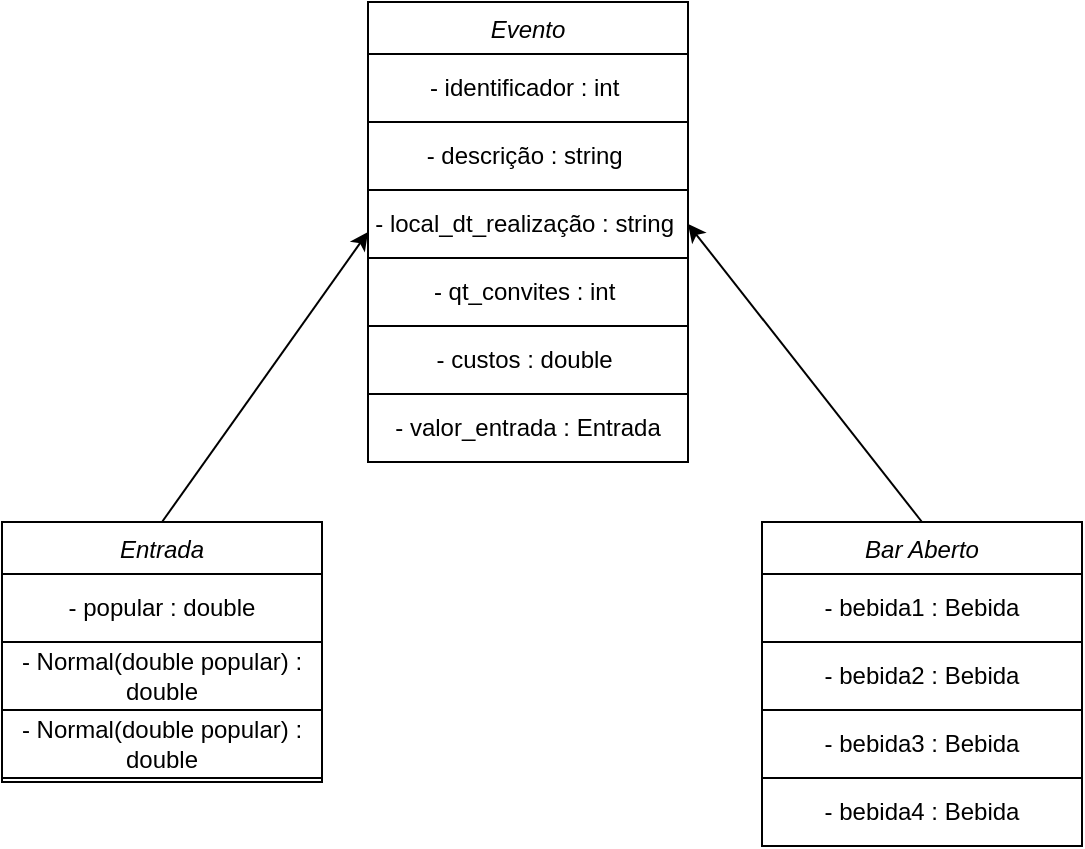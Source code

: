 <mxfile version="20.4.1" type="device"><diagram id="C5RBs43oDa-KdzZeNtuy" name="Page-1"><mxGraphModel dx="536" dy="491" grid="1" gridSize="10" guides="1" tooltips="1" connect="1" arrows="1" fold="1" page="1" pageScale="1" pageWidth="827" pageHeight="1169" math="0" shadow="0"><root><mxCell id="WIyWlLk6GJQsqaUBKTNV-0"/><mxCell id="WIyWlLk6GJQsqaUBKTNV-1" parent="WIyWlLk6GJQsqaUBKTNV-0"/><mxCell id="zkfFHV4jXpPFQw0GAbJ--0" value="Evento" style="swimlane;fontStyle=2;align=center;verticalAlign=top;childLayout=stackLayout;horizontal=1;startSize=26;horizontalStack=0;resizeParent=1;resizeLast=0;collapsible=1;marginBottom=0;rounded=0;shadow=0;strokeWidth=1;" parent="WIyWlLk6GJQsqaUBKTNV-1" vertex="1"><mxGeometry x="333" y="120" width="160" height="230" as="geometry"><mxRectangle x="230" y="140" width="160" height="26" as="alternateBounds"/></mxGeometry></mxCell><mxCell id="69uucKjSPiaMiRBbFr48-0" value="-&amp;nbsp;identificador : int&amp;nbsp;" style="rounded=0;whiteSpace=wrap;html=1;" vertex="1" parent="zkfFHV4jXpPFQw0GAbJ--0"><mxGeometry y="26" width="160" height="34" as="geometry"/></mxCell><mxCell id="69uucKjSPiaMiRBbFr48-3" value="-&amp;nbsp;descrição : string&amp;nbsp;" style="rounded=0;whiteSpace=wrap;html=1;" vertex="1" parent="zkfFHV4jXpPFQw0GAbJ--0"><mxGeometry y="60" width="160" height="34" as="geometry"/></mxCell><mxCell id="69uucKjSPiaMiRBbFr48-4" value="-&amp;nbsp;local_dt_realização : string&amp;nbsp;" style="rounded=0;whiteSpace=wrap;html=1;" vertex="1" parent="zkfFHV4jXpPFQw0GAbJ--0"><mxGeometry y="94" width="160" height="34" as="geometry"/></mxCell><mxCell id="69uucKjSPiaMiRBbFr48-5" value="- qt_convites : int&amp;nbsp;" style="rounded=0;whiteSpace=wrap;html=1;" vertex="1" parent="zkfFHV4jXpPFQw0GAbJ--0"><mxGeometry y="128" width="160" height="34" as="geometry"/></mxCell><mxCell id="69uucKjSPiaMiRBbFr48-6" value="-&amp;nbsp;custos : double&amp;nbsp;" style="rounded=0;whiteSpace=wrap;html=1;" vertex="1" parent="zkfFHV4jXpPFQw0GAbJ--0"><mxGeometry y="162" width="160" height="34" as="geometry"/></mxCell><mxCell id="69uucKjSPiaMiRBbFr48-7" value="- valor_entrada : Entrada" style="rounded=0;whiteSpace=wrap;html=1;" vertex="1" parent="zkfFHV4jXpPFQw0GAbJ--0"><mxGeometry y="196" width="160" height="34" as="geometry"/></mxCell><mxCell id="69uucKjSPiaMiRBbFr48-10" value="Bar Aberto" style="swimlane;fontStyle=2;align=center;verticalAlign=top;childLayout=stackLayout;horizontal=1;startSize=26;horizontalStack=0;resizeParent=1;resizeLast=0;collapsible=1;marginBottom=0;rounded=0;shadow=0;strokeWidth=1;" vertex="1" parent="WIyWlLk6GJQsqaUBKTNV-1"><mxGeometry x="530" y="380" width="160" height="162" as="geometry"><mxRectangle x="230" y="140" width="160" height="26" as="alternateBounds"/></mxGeometry></mxCell><mxCell id="69uucKjSPiaMiRBbFr48-18" value="- bebida1 : Bebida" style="rounded=0;whiteSpace=wrap;html=1;" vertex="1" parent="69uucKjSPiaMiRBbFr48-10"><mxGeometry y="26" width="160" height="34" as="geometry"/></mxCell><mxCell id="69uucKjSPiaMiRBbFr48-19" value="- bebida2 : Bebida" style="rounded=0;whiteSpace=wrap;html=1;" vertex="1" parent="69uucKjSPiaMiRBbFr48-10"><mxGeometry y="60" width="160" height="34" as="geometry"/></mxCell><mxCell id="69uucKjSPiaMiRBbFr48-20" value="- bebida3 : Bebida" style="rounded=0;whiteSpace=wrap;html=1;" vertex="1" parent="69uucKjSPiaMiRBbFr48-10"><mxGeometry y="94" width="160" height="34" as="geometry"/></mxCell><mxCell id="69uucKjSPiaMiRBbFr48-21" value="- bebida4 : Bebida" style="rounded=0;whiteSpace=wrap;html=1;" vertex="1" parent="69uucKjSPiaMiRBbFr48-10"><mxGeometry y="128" width="160" height="34" as="geometry"/></mxCell><mxCell id="69uucKjSPiaMiRBbFr48-17" value="" style="endArrow=classic;html=1;rounded=0;exitX=0.5;exitY=0;exitDx=0;exitDy=0;entryX=1;entryY=0.5;entryDx=0;entryDy=0;" edge="1" parent="WIyWlLk6GJQsqaUBKTNV-1" source="69uucKjSPiaMiRBbFr48-10" target="69uucKjSPiaMiRBbFr48-4"><mxGeometry width="50" height="50" relative="1" as="geometry"><mxPoint x="580" y="340" as="sourcePoint"/><mxPoint x="540" y="190" as="targetPoint"/></mxGeometry></mxCell><mxCell id="69uucKjSPiaMiRBbFr48-22" value="Entrada" style="swimlane;fontStyle=2;align=center;verticalAlign=top;childLayout=stackLayout;horizontal=1;startSize=26;horizontalStack=0;resizeParent=1;resizeLast=0;collapsible=1;marginBottom=0;rounded=0;shadow=0;strokeWidth=1;" vertex="1" parent="WIyWlLk6GJQsqaUBKTNV-1"><mxGeometry x="150" y="380" width="160" height="130" as="geometry"><mxRectangle x="230" y="140" width="160" height="26" as="alternateBounds"/></mxGeometry></mxCell><mxCell id="69uucKjSPiaMiRBbFr48-23" value="- popular : double" style="rounded=0;whiteSpace=wrap;html=1;" vertex="1" parent="69uucKjSPiaMiRBbFr48-22"><mxGeometry y="26" width="160" height="34" as="geometry"/></mxCell><mxCell id="69uucKjSPiaMiRBbFr48-28" value="- Normal(double popular) : double" style="rounded=0;whiteSpace=wrap;html=1;" vertex="1" parent="69uucKjSPiaMiRBbFr48-22"><mxGeometry y="60" width="160" height="34" as="geometry"/></mxCell><mxCell id="69uucKjSPiaMiRBbFr48-29" value="- Normal(double popular) : double" style="rounded=0;whiteSpace=wrap;html=1;" vertex="1" parent="69uucKjSPiaMiRBbFr48-22"><mxGeometry y="94" width="160" height="34" as="geometry"/></mxCell><mxCell id="69uucKjSPiaMiRBbFr48-27" value="" style="endArrow=classic;html=1;rounded=0;exitX=0.5;exitY=0;exitDx=0;exitDy=0;entryX=0;entryY=0.5;entryDx=0;entryDy=0;" edge="1" parent="WIyWlLk6GJQsqaUBKTNV-1" source="69uucKjSPiaMiRBbFr48-22" target="zkfFHV4jXpPFQw0GAbJ--0"><mxGeometry width="50" height="50" relative="1" as="geometry"><mxPoint x="257" y="359" as="sourcePoint"/><mxPoint x="140" y="210" as="targetPoint"/></mxGeometry></mxCell></root></mxGraphModel></diagram></mxfile>